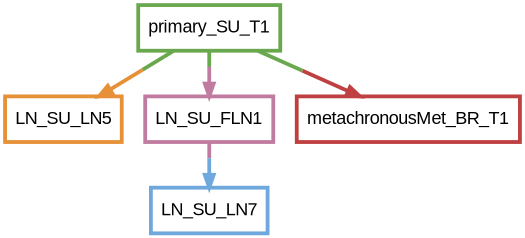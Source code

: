 digraph  {
dpi=600;size=3.5;
LN_SU_LN5 [color="#e69138", fillcolor=white, fontname=Arial, penwidth="3.0", shape=box];
LN_SU_LN7 [color="#6fa8dc", fillcolor=white, fontname=Arial, penwidth="3.0", shape=box];
primary_SU_T1 [color="#6aa84f", fillcolor=white, fontname=Arial, penwidth="3.0", shape=box];
LN_SU_FLN1 [color="#c27ba0", fillcolor=white, fontname=Arial, penwidth="3.0", shape=box];
metachronousMet_BR_T1 [color="#bf4040", fillcolor=white, fontname=Arial, penwidth="3.0", shape=box];
primary_SU_T1 -> LN_SU_LN5  [color="#6aa84f;0.5:#e69138", key=0, penwidth=3];
primary_SU_T1 -> LN_SU_FLN1  [color="#6aa84f;0.5:#c27ba0", key=0, penwidth=3];
primary_SU_T1 -> metachronousMet_BR_T1  [color="#6aa84f;0.5:#bf4040", key=0, penwidth=3];
LN_SU_FLN1 -> LN_SU_LN7  [color="#c27ba0;0.5:#6fa8dc", key=0, penwidth=3];
}
